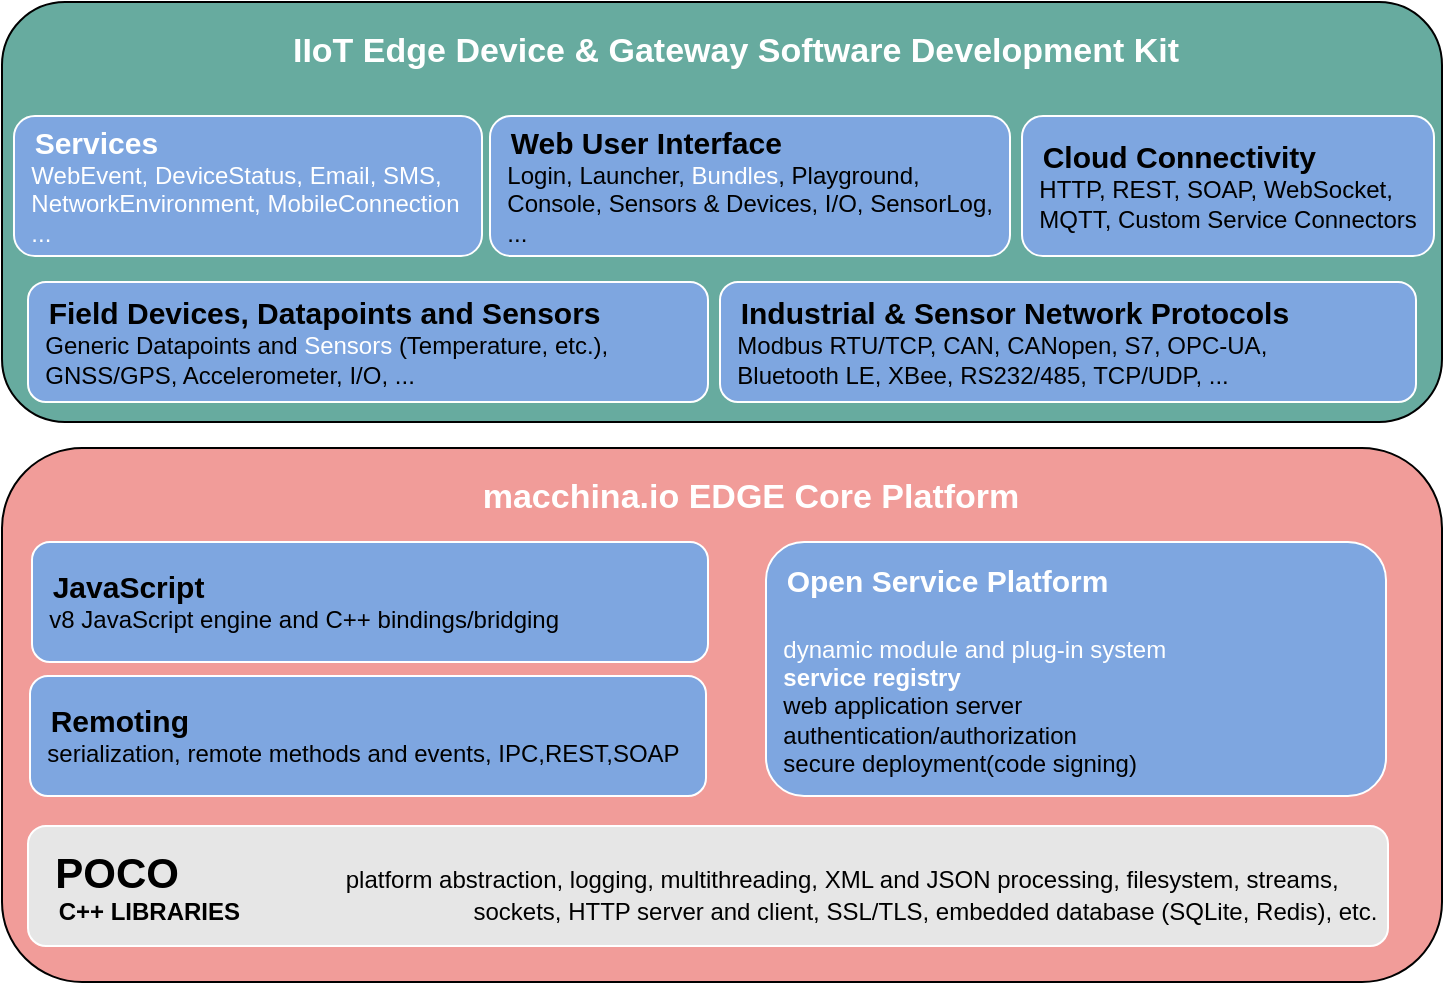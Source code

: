 <mxfile version="21.6.9" type="github">
  <diagram name="第 1 页" id="V0icccf3SqFHT4G_UdZa">
    <mxGraphModel dx="1434" dy="754" grid="1" gridSize="10" guides="1" tooltips="1" connect="1" arrows="1" fold="1" page="1" pageScale="1" pageWidth="827" pageHeight="1169" math="0" shadow="0">
      <root>
        <mxCell id="0" />
        <mxCell id="1" parent="0" />
        <mxCell id="KYpvlzajeFVz5BXWJRDW-14" value="" style="rounded=1;whiteSpace=wrap;html=1;fillColor=#67AB9F;" vertex="1" parent="1">
          <mxGeometry x="80" y="100" width="720" height="210" as="geometry" />
        </mxCell>
        <mxCell id="KYpvlzajeFVz5BXWJRDW-11" value="" style="rounded=1;whiteSpace=wrap;html=1;fillColor=#F19C99;" vertex="1" parent="1">
          <mxGeometry x="80" y="323" width="720" height="267" as="geometry" />
        </mxCell>
        <mxCell id="KYpvlzajeFVz5BXWJRDW-1" value="&lt;div align=&quot;left&quot;&gt;&lt;font color=&quot;#ffffff&quot; style=&quot;font-size: 15px;&quot;&gt;&lt;b&gt;&amp;nbsp; Services&lt;/b&gt;&lt;/font&gt;&lt;/div&gt;&lt;div align=&quot;left&quot;&gt;&lt;font color=&quot;#ffffff&quot;&gt;&amp;nbsp; WebEvent, DeviceStatus, Email, SMS,&amp;nbsp;&lt;/font&gt;&lt;/div&gt;&lt;div align=&quot;left&quot;&gt;&lt;font color=&quot;#ffffff&quot;&gt;&amp;nbsp; NetworkEnvironment, MobileConnection&lt;/font&gt;&lt;/div&gt;&lt;div align=&quot;left&quot;&gt;&lt;font color=&quot;#ffffff&quot;&gt;&amp;nbsp; ...&lt;br&gt;&lt;/font&gt;&lt;/div&gt;" style="rounded=1;whiteSpace=wrap;html=1;align=left;fillColor=#7EA6E0;strokeColor=#FFFFFF;" vertex="1" parent="1">
          <mxGeometry x="86" y="157" width="234" height="70" as="geometry" />
        </mxCell>
        <mxCell id="KYpvlzajeFVz5BXWJRDW-2" value="&lt;div align=&quot;left&quot;&gt;&lt;b&gt;&lt;font style=&quot;font-size: 15px;&quot;&gt;&amp;nbsp; Web User Interface&lt;/font&gt;&lt;/b&gt;&lt;/div&gt;&lt;div align=&quot;left&quot;&gt;&amp;nbsp; Login, Launcher, &lt;font color=&quot;#ffffff&quot;&gt;Bundles&lt;/font&gt;, Playground,&amp;nbsp;&amp;nbsp;&amp;nbsp;&lt;/div&gt;&lt;div align=&quot;left&quot;&gt;&amp;nbsp; Console, Sensors &amp;amp; Devices, I/O, SensorLog,&amp;nbsp;&lt;/div&gt;&lt;div align=&quot;left&quot;&gt;&amp;nbsp; ...&lt;br&gt;&lt;/div&gt;" style="rounded=1;whiteSpace=wrap;html=1;align=left;fillColor=#7EA6E0;strokeColor=#FFFFFF;" vertex="1" parent="1">
          <mxGeometry x="324" y="157" width="260" height="70" as="geometry" />
        </mxCell>
        <mxCell id="KYpvlzajeFVz5BXWJRDW-3" value="&lt;div align=&quot;left&quot;&gt;&lt;b&gt;&lt;font style=&quot;font-size: 15px;&quot;&gt;&amp;nbsp; Cloud Connectivity&lt;/font&gt;&lt;/b&gt;&lt;/div&gt;&lt;div align=&quot;left&quot;&gt;&amp;nbsp; HTTP, REST, SOAP, WebSocket, &amp;nbsp; &amp;nbsp;&lt;/div&gt;&lt;div align=&quot;left&quot;&gt;&amp;nbsp; MQTT, Custom Service Connectors&lt;br&gt;&lt;/div&gt;" style="rounded=1;whiteSpace=wrap;html=1;align=left;fillColor=#7EA6E0;strokeColor=#FFFFFF;" vertex="1" parent="1">
          <mxGeometry x="590" y="157" width="206" height="70" as="geometry" />
        </mxCell>
        <mxCell id="KYpvlzajeFVz5BXWJRDW-4" value="&lt;div align=&quot;left&quot;&gt;&lt;font style=&quot;font-size: 15px;&quot;&gt;&lt;b&gt;&amp;nbsp; Field Devices, Datapoints and Sensors&lt;/b&gt;&lt;/font&gt;&lt;/div&gt;&lt;div align=&quot;left&quot;&gt;&amp;nbsp; Generic Datapoints and &lt;font color=&quot;#ffffff&quot;&gt;Sensors &lt;/font&gt;(Temperature, etc.), &amp;nbsp; &amp;nbsp; &amp;nbsp; &amp;nbsp; &amp;nbsp;&amp;nbsp; &amp;nbsp; &amp;nbsp; GNSS/GPS, Accelerometer, I/O, ...&lt;br&gt;&lt;/div&gt;" style="rounded=1;whiteSpace=wrap;html=1;align=left;fillColor=#7EA6E0;strokeColor=#FFFFFF;" vertex="1" parent="1">
          <mxGeometry x="93" y="240" width="340" height="60" as="geometry" />
        </mxCell>
        <mxCell id="KYpvlzajeFVz5BXWJRDW-5" value="&lt;div align=&quot;left&quot;&gt;&lt;b&gt;&lt;font style=&quot;font-size: 15px;&quot;&gt;&amp;nbsp; Industrial &amp;amp; Sensor Network Protocols&lt;/font&gt;&lt;/b&gt;&lt;/div&gt;&lt;div align=&quot;left&quot;&gt;&amp;nbsp; Modbus RTU/TCP, CAN, CANopen, S7, OPC-UA,&lt;/div&gt;&lt;div align=&quot;left&quot;&gt;&amp;nbsp; Bluetooth LE, XBee, RS232/485, TCP/UDP, ...&lt;br&gt;&lt;/div&gt;" style="rounded=1;whiteSpace=wrap;html=1;align=left;fillColor=#7EA6E0;strokeColor=#FFFFFF;" vertex="1" parent="1">
          <mxGeometry x="439" y="240" width="348" height="60" as="geometry" />
        </mxCell>
        <mxCell id="KYpvlzajeFVz5BXWJRDW-6" value="&lt;div align=&quot;left&quot;&gt;&lt;b&gt;&lt;font style=&quot;font-size: 15px;&quot;&gt;&amp;nbsp; JavaScript&lt;/font&gt;&lt;/b&gt;&lt;/div&gt;&lt;div align=&quot;left&quot;&gt;&amp;nbsp; v8 JavaScript engine and C++ bindings/bridging&lt;br&gt;&lt;/div&gt;" style="rounded=1;whiteSpace=wrap;html=1;align=left;fillColor=#7EA6E0;strokeColor=#FFFFFF;" vertex="1" parent="1">
          <mxGeometry x="95" y="370" width="338" height="60" as="geometry" />
        </mxCell>
        <mxCell id="KYpvlzajeFVz5BXWJRDW-7" value="&lt;div align=&quot;left&quot;&gt;&lt;b&gt;&lt;font style=&quot;font-size: 15px;&quot;&gt;&amp;nbsp; Remoting&lt;/font&gt;&lt;/b&gt;&lt;/div&gt;&lt;div align=&quot;left&quot;&gt;&amp;nbsp; serialization, remote methods and events, IPC,REST,SOAP&lt;br&gt;&lt;/div&gt;" style="rounded=1;whiteSpace=wrap;html=1;align=left;fillColor=#7EA6E0;strokeColor=#FFFFFF;" vertex="1" parent="1">
          <mxGeometry x="94" y="437" width="338" height="60" as="geometry" />
        </mxCell>
        <mxCell id="KYpvlzajeFVz5BXWJRDW-8" value="&lt;div align=&quot;left&quot;&gt;&lt;font color=&quot;#ffffff&quot; style=&quot;font-size: 15px;&quot;&gt;&lt;b&gt;&amp;nbsp; Open Service Platform&lt;/b&gt;&lt;/font&gt;&lt;/div&gt;&lt;div align=&quot;left&quot;&gt;&lt;font color=&quot;#ffffff&quot; style=&quot;font-size: 15px;&quot;&gt;&lt;br&gt;&lt;/font&gt;&lt;/div&gt;&lt;div align=&quot;left&quot;&gt;&lt;font color=&quot;#ffffff&quot;&gt;&amp;nbsp; dynamic module and plug-in system&lt;/font&gt;&lt;/div&gt;&lt;div align=&quot;left&quot;&gt;&lt;font color=&quot;#ffffff&quot;&gt;&amp;nbsp; &lt;b&gt;service registry&lt;/b&gt;&lt;/font&gt;&lt;/div&gt;&lt;div align=&quot;left&quot;&gt;&lt;font color=&quot;#ffffff&quot;&gt;&amp;nbsp;&lt;/font&gt; web application server&lt;/div&gt;&lt;div align=&quot;left&quot;&gt;&amp;nbsp; authentication/authorization&lt;/div&gt;&lt;div align=&quot;left&quot;&gt;&amp;nbsp; secure deployment(code signing)&lt;br&gt;&lt;/div&gt;" style="rounded=1;whiteSpace=wrap;html=1;align=left;fillColor=#7EA6E0;strokeColor=#FFFFFF;" vertex="1" parent="1">
          <mxGeometry x="462" y="370" width="310" height="127" as="geometry" />
        </mxCell>
        <mxCell id="KYpvlzajeFVz5BXWJRDW-9" value="&lt;div align=&quot;left&quot;&gt;&lt;font style=&quot;font-size: 21px;&quot;&gt;&lt;b&gt;&amp;nbsp; POCO&lt;/b&gt;&lt;/font&gt;&amp;nbsp;&amp;nbsp;&amp;nbsp;&amp;nbsp;&amp;nbsp;&amp;nbsp;&amp;nbsp;&amp;nbsp;&amp;nbsp;&amp;nbsp;&amp;nbsp;&amp;nbsp;&amp;nbsp;&amp;nbsp;&amp;nbsp;&amp;nbsp;&amp;nbsp;&amp;nbsp;&amp;nbsp;&amp;nbsp;&amp;nbsp;&amp;nbsp;&amp;nbsp;&amp;nbsp; platform abstraction, logging, multithreading, XML and JSON processing, filesystem, streams,&lt;br&gt;&lt;/div&gt;&lt;div align=&quot;left&quot;&gt;&lt;b&gt;&amp;nbsp;&amp;nbsp;&amp;nbsp; C++ LIBRARIES&lt;/b&gt;&amp;nbsp;&amp;nbsp;&amp;nbsp;&amp;nbsp;&amp;nbsp;&amp;nbsp;&amp;nbsp;&amp;nbsp;&amp;nbsp;&amp;nbsp;&amp;nbsp;&amp;nbsp;&amp;nbsp;&amp;nbsp;&amp;nbsp;&amp;nbsp;&amp;nbsp;&amp;nbsp;&amp;nbsp;&amp;nbsp;&amp;nbsp;&amp;nbsp;&amp;nbsp;&amp;nbsp;&amp;nbsp;&amp;nbsp;&amp;nbsp;&amp;nbsp;&amp;nbsp;&amp;nbsp;&amp;nbsp;&amp;nbsp;&amp;nbsp;&amp;nbsp; sockets, HTTP server and client, SSL/TLS, embedded database (SQLite, Redis), etc.&lt;br&gt;&lt;/div&gt;" style="rounded=1;whiteSpace=wrap;html=1;align=left;fillColor=#E6E6E6;strokeColor=#FFFFFF;" vertex="1" parent="1">
          <mxGeometry x="93" y="512" width="680" height="60" as="geometry" />
        </mxCell>
        <mxCell id="KYpvlzajeFVz5BXWJRDW-12" value="&lt;font size=&quot;1&quot; color=&quot;#ffffff&quot;&gt;&lt;b&gt;&lt;font style=&quot;font-size: 17px;&quot;&gt;macchina.io EDGE Core Platform&lt;/font&gt;&lt;/b&gt;&lt;/font&gt;" style="text;html=1;strokeColor=none;fillColor=none;align=center;verticalAlign=middle;whiteSpace=wrap;rounded=0;" vertex="1" parent="1">
          <mxGeometry x="311.5" y="333" width="285" height="30" as="geometry" />
        </mxCell>
        <mxCell id="KYpvlzajeFVz5BXWJRDW-13" value="&lt;font style=&quot;font-size: 17px;&quot; color=&quot;#ffffff&quot;&gt;&lt;b&gt;IIoT Edge Device &amp;amp; Gateway Software Development Kit&lt;br&gt;&lt;/b&gt;&lt;/font&gt;" style="text;html=1;strokeColor=none;fillColor=none;align=center;verticalAlign=middle;whiteSpace=wrap;rounded=0;" vertex="1" parent="1">
          <mxGeometry x="210" y="110" width="474" height="30" as="geometry" />
        </mxCell>
      </root>
    </mxGraphModel>
  </diagram>
</mxfile>
